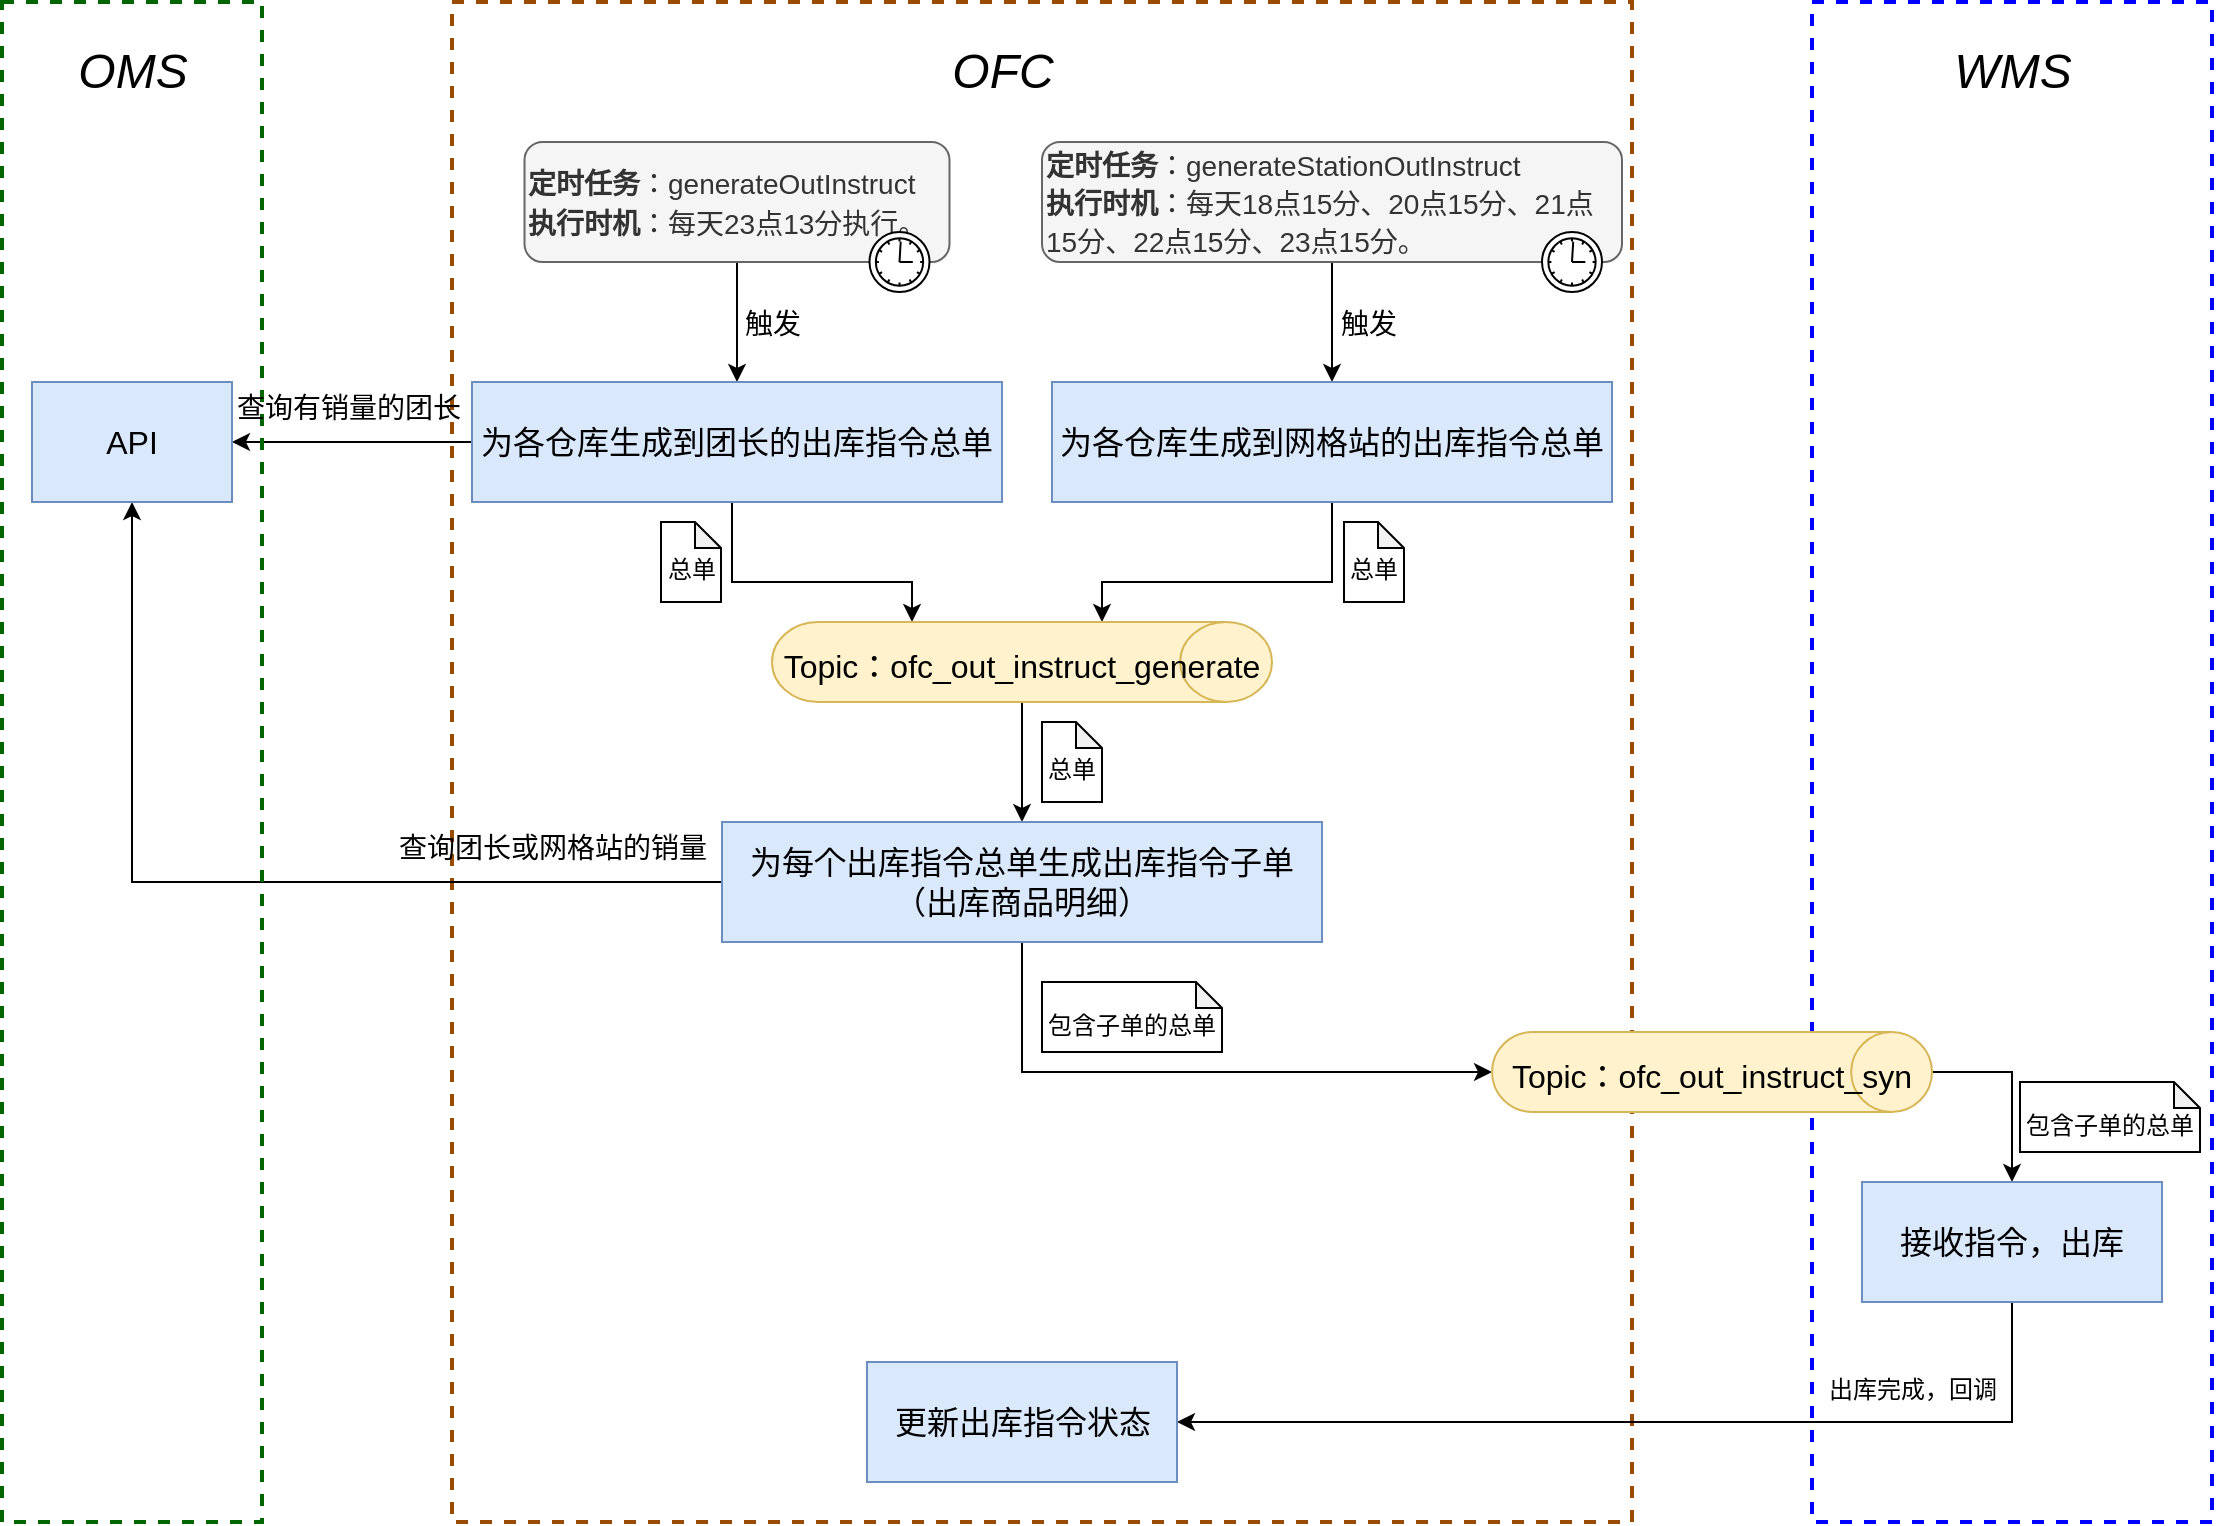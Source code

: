<mxfile version="13.9.9" type="github">
  <diagram id="v3-8B7TfEPP3UOzf9lif" name="Page-1">
    <mxGraphModel dx="1773" dy="614" grid="1" gridSize="10" guides="1" tooltips="1" connect="1" arrows="1" fold="1" page="1" pageScale="1" pageWidth="827" pageHeight="1169" math="0" shadow="0">
      <root>
        <mxCell id="0" />
        <mxCell id="1" parent="0" />
        <mxCell id="NOQsKgZM8t5JPagwq865-31" value="" style="rounded=0;whiteSpace=wrap;html=1;fontSize=16;dashed=1;fillColor=none;strokeWidth=2;strokeColor=#0000FF;" vertex="1" parent="1">
          <mxGeometry x="840" y="70" width="200" height="760" as="geometry" />
        </mxCell>
        <mxCell id="NOQsKgZM8t5JPagwq865-9" value="" style="rounded=0;whiteSpace=wrap;html=1;fontSize=16;dashed=1;fillColor=none;strokeWidth=2;strokeColor=#994C00;" vertex="1" parent="1">
          <mxGeometry x="160" y="70" width="590" height="760" as="geometry" />
        </mxCell>
        <mxCell id="NOQsKgZM8t5JPagwq865-14" style="edgeStyle=orthogonalEdgeStyle;rounded=0;orthogonalLoop=1;jettySize=auto;html=1;exitX=0.5;exitY=1;exitDx=0;exitDy=0;entryX=0.5;entryY=0;entryDx=0;entryDy=0;fontSize=24;" edge="1" parent="1" source="NOQsKgZM8t5JPagwq865-2" target="NOQsKgZM8t5JPagwq865-6">
          <mxGeometry relative="1" as="geometry" />
        </mxCell>
        <mxCell id="NOQsKgZM8t5JPagwq865-2" value="&lt;font style=&quot;font-size: 14px&quot;&gt;&lt;b&gt;定时任务&lt;/b&gt;：generateOutInstruct&lt;br&gt;&lt;b&gt;执行时机&lt;/b&gt;：每天23点13分执行。&lt;/font&gt;" style="html=1;whiteSpace=wrap;rounded=1;dropTarget=0;fontSize=16;align=left;fillColor=#f5f5f5;strokeColor=#666666;fontColor=#333333;" vertex="1" parent="1">
          <mxGeometry x="196.25" y="140" width="212.5" height="60" as="geometry" />
        </mxCell>
        <mxCell id="NOQsKgZM8t5JPagwq865-3" value="" style="shape=mxgraph.bpmn.timer_start;perimeter=ellipsePerimeter;html=1;verticalLabelPosition=bottom;verticalAlign=top;outlineConnect=0;" vertex="1" parent="NOQsKgZM8t5JPagwq865-2">
          <mxGeometry x="1" y="1" width="30" height="30" relative="1" as="geometry">
            <mxPoint x="-40" y="-15" as="offset" />
          </mxGeometry>
        </mxCell>
        <mxCell id="NOQsKgZM8t5JPagwq865-15" style="edgeStyle=orthogonalEdgeStyle;rounded=0;orthogonalLoop=1;jettySize=auto;html=1;exitX=0.5;exitY=1;exitDx=0;exitDy=0;entryX=0.5;entryY=0;entryDx=0;entryDy=0;fontSize=24;" edge="1" parent="1" source="NOQsKgZM8t5JPagwq865-4" target="NOQsKgZM8t5JPagwq865-11">
          <mxGeometry relative="1" as="geometry" />
        </mxCell>
        <mxCell id="NOQsKgZM8t5JPagwq865-4" value="&lt;font style=&quot;font-size: 14px&quot;&gt;&lt;b&gt;定时任务&lt;/b&gt;：generateStationOutInstruct&lt;br&gt;&lt;b&gt;执行时机&lt;/b&gt;：每天18点15分、20点15分、21点15分、22点15分、23点15分。&lt;/font&gt;" style="html=1;whiteSpace=wrap;rounded=1;dropTarget=0;fontSize=16;align=left;fillColor=#f5f5f5;strokeColor=#666666;fontColor=#333333;" vertex="1" parent="1">
          <mxGeometry x="455" y="140" width="290" height="60" as="geometry" />
        </mxCell>
        <mxCell id="NOQsKgZM8t5JPagwq865-5" value="" style="shape=mxgraph.bpmn.timer_start;perimeter=ellipsePerimeter;html=1;verticalLabelPosition=bottom;verticalAlign=top;outlineConnect=0;" vertex="1" parent="NOQsKgZM8t5JPagwq865-4">
          <mxGeometry x="1" y="1" width="30" height="30" relative="1" as="geometry">
            <mxPoint x="-40" y="-15" as="offset" />
          </mxGeometry>
        </mxCell>
        <mxCell id="NOQsKgZM8t5JPagwq865-17" style="edgeStyle=orthogonalEdgeStyle;rounded=0;orthogonalLoop=1;jettySize=auto;html=1;exitX=0.5;exitY=1;exitDx=0;exitDy=0;entryX=0.28;entryY=0;entryDx=0;entryDy=0;entryPerimeter=0;fontSize=24;" edge="1" parent="1" source="NOQsKgZM8t5JPagwq865-6" target="NOQsKgZM8t5JPagwq865-16">
          <mxGeometry relative="1" as="geometry">
            <Array as="points">
              <mxPoint x="300" y="320" />
              <mxPoint x="300" y="360" />
              <mxPoint x="390" y="360" />
            </Array>
          </mxGeometry>
        </mxCell>
        <mxCell id="NOQsKgZM8t5JPagwq865-51" style="edgeStyle=orthogonalEdgeStyle;rounded=0;orthogonalLoop=1;jettySize=auto;html=1;exitX=0;exitY=0.5;exitDx=0;exitDy=0;fontSize=24;" edge="1" parent="1" source="NOQsKgZM8t5JPagwq865-6" target="NOQsKgZM8t5JPagwq865-49">
          <mxGeometry relative="1" as="geometry" />
        </mxCell>
        <mxCell id="NOQsKgZM8t5JPagwq865-6" value="为各仓库生成到团长的出库指令总单" style="rounded=0;whiteSpace=wrap;html=1;fontSize=16;fillColor=#dae8fc;strokeColor=#6c8ebf;" vertex="1" parent="1">
          <mxGeometry x="170" y="260" width="265" height="60" as="geometry" />
        </mxCell>
        <mxCell id="NOQsKgZM8t5JPagwq865-8" value="&lt;font style=&quot;font-size: 14px&quot;&gt;触发&lt;/font&gt;" style="text;html=1;align=center;verticalAlign=middle;resizable=0;points=[];autosize=1;fontSize=16;" vertex="1" parent="1">
          <mxGeometry x="598" y="220" width="40" height="20" as="geometry" />
        </mxCell>
        <mxCell id="NOQsKgZM8t5JPagwq865-10" value="&lt;i&gt;OFC&lt;/i&gt;" style="text;html=1;align=center;verticalAlign=middle;resizable=0;points=[];autosize=1;fontSize=24;" vertex="1" parent="1">
          <mxGeometry x="400" y="90" width="70" height="30" as="geometry" />
        </mxCell>
        <mxCell id="NOQsKgZM8t5JPagwq865-18" style="edgeStyle=orthogonalEdgeStyle;rounded=0;orthogonalLoop=1;jettySize=auto;html=1;exitX=0.5;exitY=1;exitDx=0;exitDy=0;entryX=0.66;entryY=0;entryDx=0;entryDy=0;entryPerimeter=0;fontSize=24;" edge="1" parent="1" source="NOQsKgZM8t5JPagwq865-11" target="NOQsKgZM8t5JPagwq865-16">
          <mxGeometry relative="1" as="geometry">
            <mxPoint x="455" y="380" as="targetPoint" />
            <Array as="points">
              <mxPoint x="600" y="360" />
              <mxPoint x="485" y="360" />
            </Array>
          </mxGeometry>
        </mxCell>
        <mxCell id="NOQsKgZM8t5JPagwq865-11" value="为各仓库生成到网格站的出库指令总单" style="rounded=0;whiteSpace=wrap;html=1;fontSize=16;fillColor=#dae8fc;strokeColor=#6c8ebf;" vertex="1" parent="1">
          <mxGeometry x="460" y="260" width="280" height="60" as="geometry" />
        </mxCell>
        <mxCell id="NOQsKgZM8t5JPagwq865-13" value="&lt;font style=&quot;font-size: 14px&quot;&gt;触发&lt;/font&gt;" style="text;html=1;align=center;verticalAlign=middle;resizable=0;points=[];autosize=1;fontSize=16;" vertex="1" parent="1">
          <mxGeometry x="300" y="220" width="40" height="20" as="geometry" />
        </mxCell>
        <mxCell id="NOQsKgZM8t5JPagwq865-26" style="edgeStyle=orthogonalEdgeStyle;rounded=0;orthogonalLoop=1;jettySize=auto;html=1;exitX=0.5;exitY=1;exitDx=0;exitDy=0;exitPerimeter=0;entryX=0.5;entryY=0;entryDx=0;entryDy=0;fontSize=24;" edge="1" parent="1" source="NOQsKgZM8t5JPagwq865-16" target="NOQsKgZM8t5JPagwq865-25">
          <mxGeometry relative="1" as="geometry" />
        </mxCell>
        <mxCell id="NOQsKgZM8t5JPagwq865-16" value="&lt;font style=&quot;font-size: 16px&quot;&gt;Topic：ofc_out_instruct_generate&lt;/font&gt;" style="strokeWidth=1;html=1;shape=mxgraph.flowchart.direct_data;whiteSpace=wrap;fillColor=#fff2cc;fontSize=24;strokeColor=#d6b656;" vertex="1" parent="1">
          <mxGeometry x="320" y="380" width="250" height="40" as="geometry" />
        </mxCell>
        <mxCell id="NOQsKgZM8t5JPagwq865-22" value="&lt;font style=&quot;font-size: 12px&quot;&gt;总单&lt;/font&gt;" style="shape=note;whiteSpace=wrap;html=1;backgroundOutline=1;darkOpacity=0.05;strokeWidth=1;fontSize=24;size=13;" vertex="1" parent="1">
          <mxGeometry x="264.5" y="330" width="30" height="40" as="geometry" />
        </mxCell>
        <mxCell id="NOQsKgZM8t5JPagwq865-24" value="&lt;font style=&quot;font-size: 12px&quot;&gt;总单&lt;/font&gt;" style="shape=note;whiteSpace=wrap;html=1;backgroundOutline=1;darkOpacity=0.05;strokeWidth=1;fontSize=24;size=13;" vertex="1" parent="1">
          <mxGeometry x="606" y="330" width="30" height="40" as="geometry" />
        </mxCell>
        <mxCell id="NOQsKgZM8t5JPagwq865-29" style="edgeStyle=orthogonalEdgeStyle;rounded=0;orthogonalLoop=1;jettySize=auto;html=1;exitX=0.5;exitY=1;exitDx=0;exitDy=0;entryX=0;entryY=0.5;entryDx=0;entryDy=0;entryPerimeter=0;fontSize=24;" edge="1" parent="1" source="NOQsKgZM8t5JPagwq865-25" target="NOQsKgZM8t5JPagwq865-28">
          <mxGeometry relative="1" as="geometry">
            <Array as="points">
              <mxPoint x="445" y="605" />
            </Array>
          </mxGeometry>
        </mxCell>
        <mxCell id="NOQsKgZM8t5JPagwq865-54" style="edgeStyle=orthogonalEdgeStyle;rounded=0;orthogonalLoop=1;jettySize=auto;html=1;exitX=0;exitY=0.5;exitDx=0;exitDy=0;fontSize=24;" edge="1" parent="1" source="NOQsKgZM8t5JPagwq865-25" target="NOQsKgZM8t5JPagwq865-49">
          <mxGeometry relative="1" as="geometry" />
        </mxCell>
        <mxCell id="NOQsKgZM8t5JPagwq865-25" value="为每个出库指令总单生成出库指令子单（出库商品明细）" style="rounded=0;whiteSpace=wrap;html=1;fontSize=16;fillColor=#dae8fc;strokeColor=#6c8ebf;" vertex="1" parent="1">
          <mxGeometry x="295" y="480" width="300" height="60" as="geometry" />
        </mxCell>
        <mxCell id="NOQsKgZM8t5JPagwq865-27" value="&lt;font style=&quot;font-size: 12px&quot;&gt;总单&lt;/font&gt;" style="shape=note;whiteSpace=wrap;html=1;backgroundOutline=1;darkOpacity=0.05;strokeWidth=1;fontSize=24;size=13;" vertex="1" parent="1">
          <mxGeometry x="455" y="430" width="30" height="40" as="geometry" />
        </mxCell>
        <mxCell id="NOQsKgZM8t5JPagwq865-34" style="edgeStyle=orthogonalEdgeStyle;rounded=0;orthogonalLoop=1;jettySize=auto;html=1;exitX=1;exitY=0.5;exitDx=0;exitDy=0;exitPerimeter=0;entryX=0.5;entryY=0;entryDx=0;entryDy=0;fontSize=24;" edge="1" parent="1" source="NOQsKgZM8t5JPagwq865-28" target="NOQsKgZM8t5JPagwq865-32">
          <mxGeometry relative="1" as="geometry" />
        </mxCell>
        <mxCell id="NOQsKgZM8t5JPagwq865-28" value="&lt;font style=&quot;font-size: 16px&quot;&gt;Topic：ofc_out_instruct_syn&lt;/font&gt;" style="strokeWidth=1;html=1;shape=mxgraph.flowchart.direct_data;whiteSpace=wrap;fillColor=#fff2cc;fontSize=24;strokeColor=#d6b656;" vertex="1" parent="1">
          <mxGeometry x="680" y="585" width="220" height="40" as="geometry" />
        </mxCell>
        <mxCell id="NOQsKgZM8t5JPagwq865-30" value="&lt;span style=&quot;font-size: 12px&quot;&gt;包含子单的总单&lt;/span&gt;" style="shape=note;whiteSpace=wrap;html=1;backgroundOutline=1;darkOpacity=0.05;strokeWidth=1;fontSize=24;size=13;" vertex="1" parent="1">
          <mxGeometry x="455" y="560" width="90" height="35" as="geometry" />
        </mxCell>
        <mxCell id="NOQsKgZM8t5JPagwq865-37" style="edgeStyle=orthogonalEdgeStyle;rounded=0;orthogonalLoop=1;jettySize=auto;html=1;exitX=0.5;exitY=1;exitDx=0;exitDy=0;entryX=1;entryY=0.5;entryDx=0;entryDy=0;fontSize=24;" edge="1" parent="1" source="NOQsKgZM8t5JPagwq865-32" target="NOQsKgZM8t5JPagwq865-36">
          <mxGeometry relative="1" as="geometry" />
        </mxCell>
        <mxCell id="NOQsKgZM8t5JPagwq865-32" value="接收指令，出库" style="rounded=0;whiteSpace=wrap;html=1;fontSize=16;fillColor=#dae8fc;strokeColor=#6c8ebf;" vertex="1" parent="1">
          <mxGeometry x="865" y="660" width="150" height="60" as="geometry" />
        </mxCell>
        <mxCell id="NOQsKgZM8t5JPagwq865-35" value="&lt;span style=&quot;font-size: 12px&quot;&gt;包含子单的总单&lt;/span&gt;" style="shape=note;whiteSpace=wrap;html=1;backgroundOutline=1;darkOpacity=0.05;strokeWidth=1;fontSize=24;size=13;" vertex="1" parent="1">
          <mxGeometry x="944" y="610" width="90" height="35" as="geometry" />
        </mxCell>
        <mxCell id="NOQsKgZM8t5JPagwq865-36" value="更新出库指令状态" style="rounded=0;whiteSpace=wrap;html=1;fontSize=16;fillColor=#dae8fc;strokeColor=#6c8ebf;" vertex="1" parent="1">
          <mxGeometry x="367.5" y="750" width="155" height="60" as="geometry" />
        </mxCell>
        <mxCell id="NOQsKgZM8t5JPagwq865-38" value="&lt;font style=&quot;font-size: 12px&quot;&gt;出库完成，回调&lt;/font&gt;" style="text;html=1;align=center;verticalAlign=middle;resizable=0;points=[];autosize=1;fontSize=24;" vertex="1" parent="1">
          <mxGeometry x="840" y="740" width="100" height="40" as="geometry" />
        </mxCell>
        <mxCell id="NOQsKgZM8t5JPagwq865-46" value="&lt;i&gt;WMS&lt;/i&gt;" style="text;html=1;align=center;verticalAlign=middle;resizable=0;points=[];autosize=1;fontSize=24;" vertex="1" parent="1">
          <mxGeometry x="905" y="90" width="70" height="30" as="geometry" />
        </mxCell>
        <mxCell id="NOQsKgZM8t5JPagwq865-47" value="" style="rounded=0;whiteSpace=wrap;html=1;fontSize=16;dashed=1;fillColor=none;strokeWidth=2;strokeColor=#006600;" vertex="1" parent="1">
          <mxGeometry x="-65" y="70" width="130" height="760" as="geometry" />
        </mxCell>
        <mxCell id="NOQsKgZM8t5JPagwq865-48" value="&lt;i&gt;OMS&lt;/i&gt;" style="text;html=1;align=center;verticalAlign=middle;resizable=0;points=[];autosize=1;fontSize=24;" vertex="1" parent="1">
          <mxGeometry x="-35" y="90" width="70" height="30" as="geometry" />
        </mxCell>
        <mxCell id="NOQsKgZM8t5JPagwq865-49" value="API" style="rounded=0;whiteSpace=wrap;html=1;fontSize=16;fillColor=#dae8fc;strokeColor=#6c8ebf;" vertex="1" parent="1">
          <mxGeometry x="-50" y="260" width="100" height="60" as="geometry" />
        </mxCell>
        <mxCell id="NOQsKgZM8t5JPagwq865-52" value="&lt;font style=&quot;font-size: 14px&quot;&gt;查询有销量的团长&lt;/font&gt;" style="text;html=1;align=center;verticalAlign=middle;resizable=0;points=[];autosize=1;fontSize=24;" vertex="1" parent="1">
          <mxGeometry x="42.5" y="250" width="130" height="40" as="geometry" />
        </mxCell>
        <mxCell id="NOQsKgZM8t5JPagwq865-55" value="&lt;font style=&quot;font-size: 14px&quot;&gt;查询团长或网格站的销量&lt;/font&gt;" style="text;html=1;align=center;verticalAlign=middle;resizable=0;points=[];autosize=1;fontSize=24;" vertex="1" parent="1">
          <mxGeometry x="125" y="470" width="170" height="40" as="geometry" />
        </mxCell>
      </root>
    </mxGraphModel>
  </diagram>
</mxfile>
